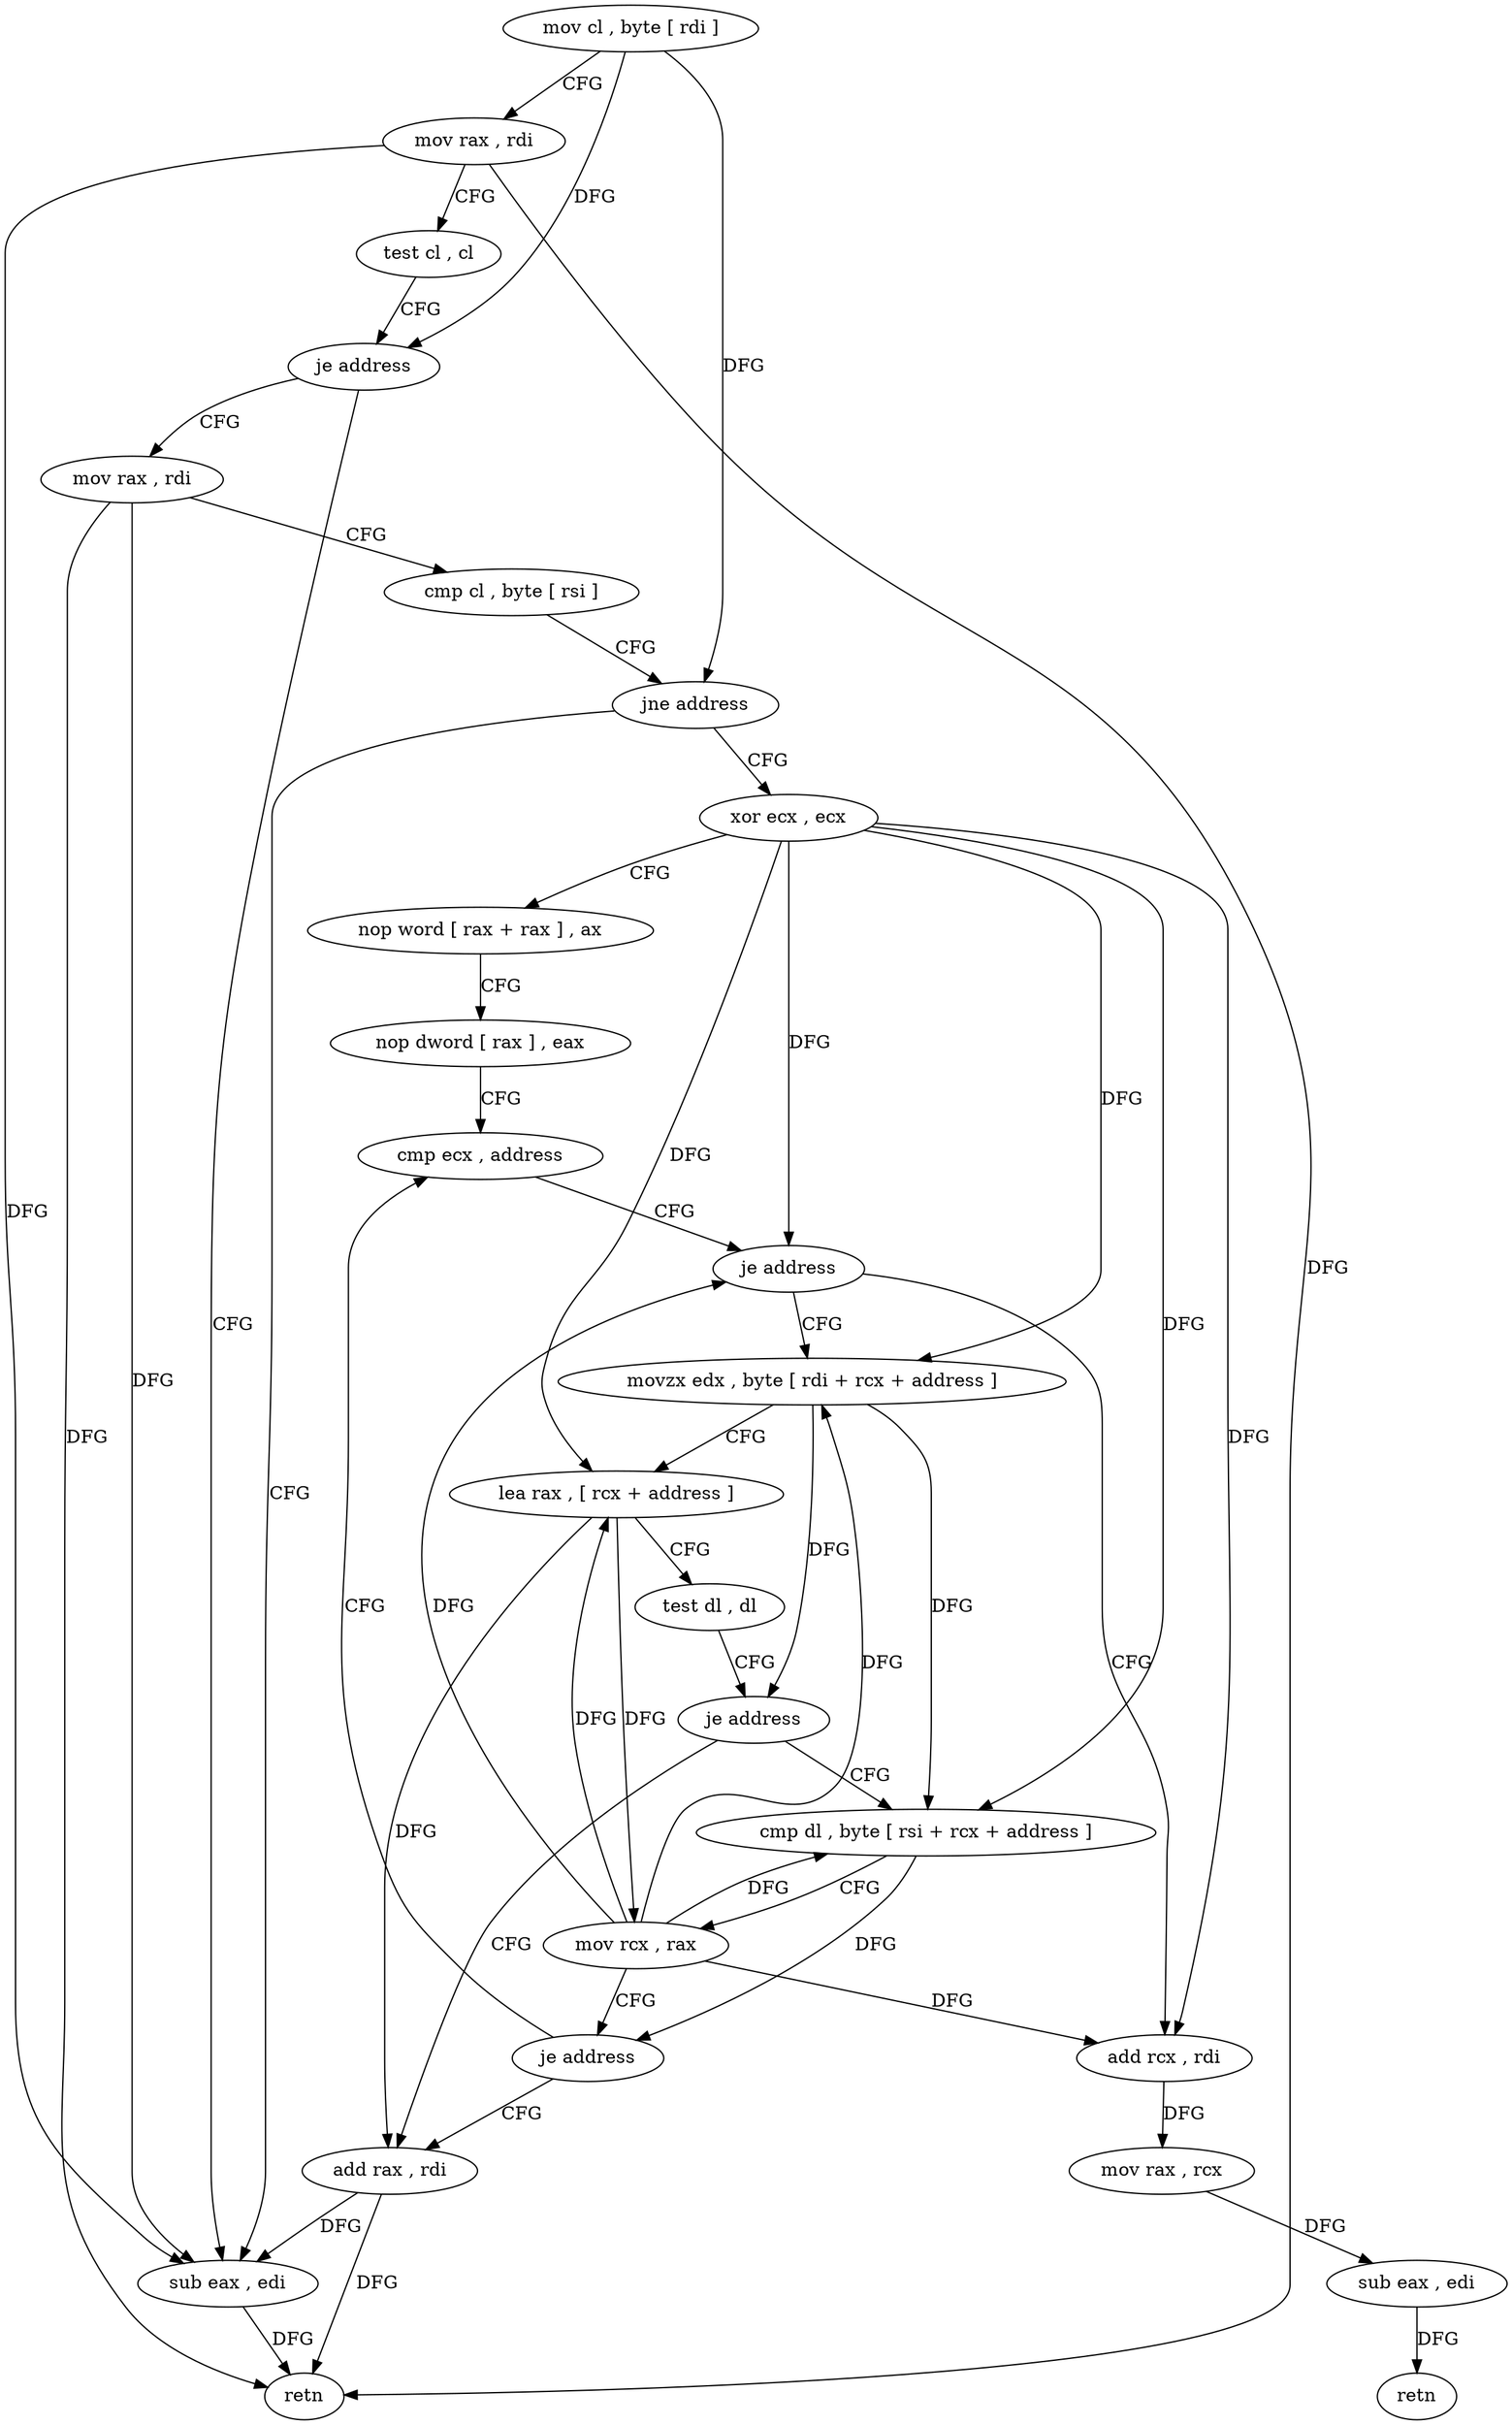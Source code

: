 digraph "func" {
"4200640" [label = "mov cl , byte [ rdi ]" ]
"4200642" [label = "mov rax , rdi" ]
"4200645" [label = "test cl , cl" ]
"4200647" [label = "je address" ]
"4200705" [label = "sub eax , edi" ]
"4200649" [label = "mov rax , rdi" ]
"4200707" [label = "retn" ]
"4200652" [label = "cmp cl , byte [ rsi ]" ]
"4200654" [label = "jne address" ]
"4200656" [label = "xor ecx , ecx" ]
"4200658" [label = "nop word [ rax + rax ] , ax" ]
"4200668" [label = "nop dword [ rax ] , eax" ]
"4200672" [label = "cmp ecx , address" ]
"4200708" [label = "add rcx , rdi" ]
"4200711" [label = "mov rax , rcx" ]
"4200714" [label = "sub eax , edi" ]
"4200716" [label = "retn" ]
"4200680" [label = "movzx edx , byte [ rdi + rcx + address ]" ]
"4200685" [label = "lea rax , [ rcx + address ]" ]
"4200689" [label = "test dl , dl" ]
"4200691" [label = "je address" ]
"4200702" [label = "add rax , rdi" ]
"4200693" [label = "cmp dl , byte [ rsi + rcx + address ]" ]
"4200697" [label = "mov rcx , rax" ]
"4200700" [label = "je address" ]
"4200678" [label = "je address" ]
"4200640" -> "4200642" [ label = "CFG" ]
"4200640" -> "4200647" [ label = "DFG" ]
"4200640" -> "4200654" [ label = "DFG" ]
"4200642" -> "4200645" [ label = "CFG" ]
"4200642" -> "4200705" [ label = "DFG" ]
"4200642" -> "4200707" [ label = "DFG" ]
"4200645" -> "4200647" [ label = "CFG" ]
"4200647" -> "4200705" [ label = "CFG" ]
"4200647" -> "4200649" [ label = "CFG" ]
"4200705" -> "4200707" [ label = "DFG" ]
"4200649" -> "4200652" [ label = "CFG" ]
"4200649" -> "4200705" [ label = "DFG" ]
"4200649" -> "4200707" [ label = "DFG" ]
"4200652" -> "4200654" [ label = "CFG" ]
"4200654" -> "4200705" [ label = "CFG" ]
"4200654" -> "4200656" [ label = "CFG" ]
"4200656" -> "4200658" [ label = "CFG" ]
"4200656" -> "4200678" [ label = "DFG" ]
"4200656" -> "4200708" [ label = "DFG" ]
"4200656" -> "4200680" [ label = "DFG" ]
"4200656" -> "4200685" [ label = "DFG" ]
"4200656" -> "4200693" [ label = "DFG" ]
"4200658" -> "4200668" [ label = "CFG" ]
"4200668" -> "4200672" [ label = "CFG" ]
"4200672" -> "4200678" [ label = "CFG" ]
"4200708" -> "4200711" [ label = "DFG" ]
"4200711" -> "4200714" [ label = "DFG" ]
"4200714" -> "4200716" [ label = "DFG" ]
"4200680" -> "4200685" [ label = "CFG" ]
"4200680" -> "4200691" [ label = "DFG" ]
"4200680" -> "4200693" [ label = "DFG" ]
"4200685" -> "4200689" [ label = "CFG" ]
"4200685" -> "4200702" [ label = "DFG" ]
"4200685" -> "4200697" [ label = "DFG" ]
"4200689" -> "4200691" [ label = "CFG" ]
"4200691" -> "4200702" [ label = "CFG" ]
"4200691" -> "4200693" [ label = "CFG" ]
"4200702" -> "4200705" [ label = "DFG" ]
"4200702" -> "4200707" [ label = "DFG" ]
"4200693" -> "4200697" [ label = "CFG" ]
"4200693" -> "4200700" [ label = "DFG" ]
"4200697" -> "4200700" [ label = "CFG" ]
"4200697" -> "4200678" [ label = "DFG" ]
"4200697" -> "4200680" [ label = "DFG" ]
"4200697" -> "4200685" [ label = "DFG" ]
"4200697" -> "4200693" [ label = "DFG" ]
"4200697" -> "4200708" [ label = "DFG" ]
"4200700" -> "4200672" [ label = "CFG" ]
"4200700" -> "4200702" [ label = "CFG" ]
"4200678" -> "4200708" [ label = "CFG" ]
"4200678" -> "4200680" [ label = "CFG" ]
}
